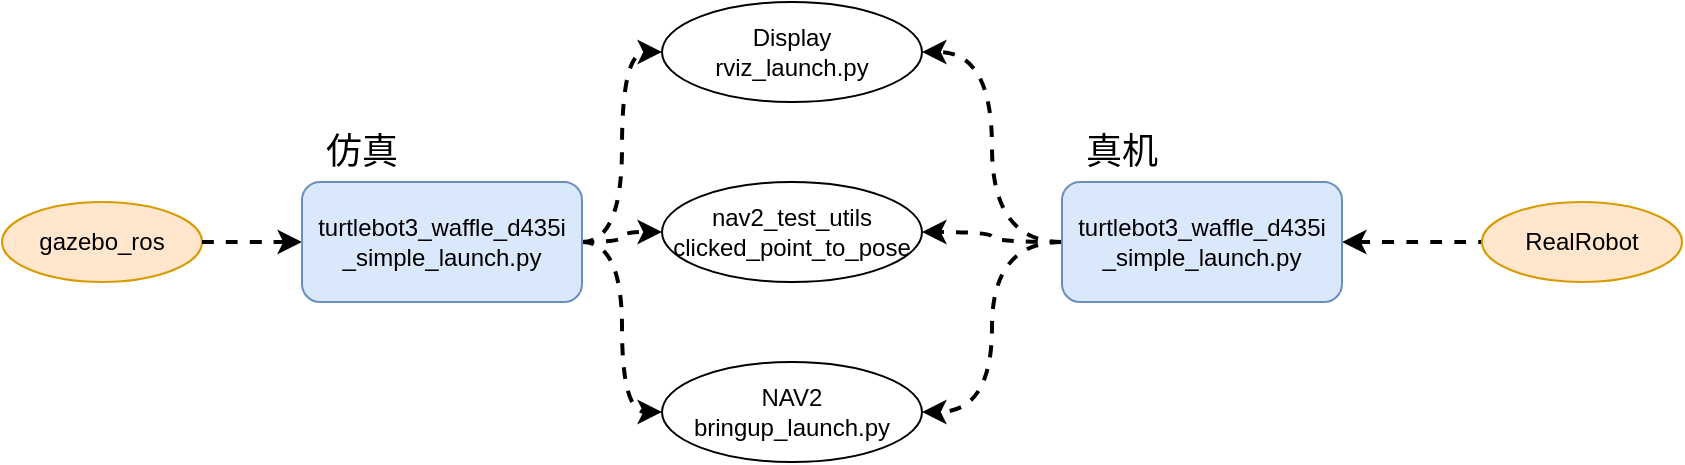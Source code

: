 <mxfile version="28.2.6">
  <diagram name="第 1 页" id="RBTDLakMsTcFVfPzg-NT">
    <mxGraphModel dx="1130" dy="637" grid="1" gridSize="10" guides="1" tooltips="1" connect="1" arrows="1" fold="1" page="1" pageScale="1" pageWidth="827" pageHeight="1169" math="0" shadow="0">
      <root>
        <mxCell id="0" />
        <mxCell id="1" parent="0" />
        <mxCell id="eeXThbEoa6EUHzhbDJ3H-1" value="NAV2&lt;br&gt;bringup_launch.py" style="ellipse;whiteSpace=wrap;html=1;" parent="1" vertex="1">
          <mxGeometry x="360" y="190" width="130" height="50" as="geometry" />
        </mxCell>
        <mxCell id="L1FFWz3AhNdYmzXnrGuF-2" value="Display&lt;br&gt;rviz_launch.py" style="ellipse;whiteSpace=wrap;html=1;" vertex="1" parent="1">
          <mxGeometry x="360" y="10" width="130" height="50" as="geometry" />
        </mxCell>
        <mxCell id="L1FFWz3AhNdYmzXnrGuF-3" value="gazebo_ros" style="ellipse;whiteSpace=wrap;html=1;fillColor=#ffe6cc;strokeColor=#d79b00;" vertex="1" parent="1">
          <mxGeometry x="30" y="110" width="100" height="40" as="geometry" />
        </mxCell>
        <mxCell id="L1FFWz3AhNdYmzXnrGuF-4" value="nav2_test_utils&lt;br&gt;clicked_point_to_pose" style="ellipse;whiteSpace=wrap;html=1;" vertex="1" parent="1">
          <mxGeometry x="360" y="100" width="130" height="50" as="geometry" />
        </mxCell>
        <mxCell id="L1FFWz3AhNdYmzXnrGuF-8" style="edgeStyle=orthogonalEdgeStyle;curved=1;rounded=0;orthogonalLoop=1;jettySize=auto;html=1;exitX=0;exitY=0.5;exitDx=0;exitDy=0;entryX=1;entryY=0.5;entryDx=0;entryDy=0;strokeWidth=2;dashed=1;endArrow=none;endFill=0;startArrow=classic;startFill=1;" edge="1" parent="1" source="L1FFWz3AhNdYmzXnrGuF-6" target="L1FFWz3AhNdYmzXnrGuF-3">
          <mxGeometry relative="1" as="geometry" />
        </mxCell>
        <mxCell id="L1FFWz3AhNdYmzXnrGuF-9" style="edgeStyle=orthogonalEdgeStyle;curved=1;rounded=0;orthogonalLoop=1;jettySize=auto;html=1;exitX=1;exitY=0.5;exitDx=0;exitDy=0;entryX=0;entryY=0.5;entryDx=0;entryDy=0;strokeWidth=2;dashed=1;" edge="1" parent="1" source="L1FFWz3AhNdYmzXnrGuF-6" target="L1FFWz3AhNdYmzXnrGuF-2">
          <mxGeometry relative="1" as="geometry" />
        </mxCell>
        <mxCell id="L1FFWz3AhNdYmzXnrGuF-10" style="edgeStyle=orthogonalEdgeStyle;curved=1;rounded=0;orthogonalLoop=1;jettySize=auto;html=1;exitX=1;exitY=0.5;exitDx=0;exitDy=0;entryX=0;entryY=0.5;entryDx=0;entryDy=0;strokeWidth=2;dashed=1;" edge="1" parent="1" source="L1FFWz3AhNdYmzXnrGuF-6" target="L1FFWz3AhNdYmzXnrGuF-4">
          <mxGeometry relative="1" as="geometry" />
        </mxCell>
        <mxCell id="L1FFWz3AhNdYmzXnrGuF-11" style="edgeStyle=orthogonalEdgeStyle;curved=1;rounded=0;orthogonalLoop=1;jettySize=auto;html=1;exitX=1;exitY=0.5;exitDx=0;exitDy=0;entryX=0;entryY=0.5;entryDx=0;entryDy=0;strokeWidth=2;dashed=1;" edge="1" parent="1" source="L1FFWz3AhNdYmzXnrGuF-6" target="eeXThbEoa6EUHzhbDJ3H-1">
          <mxGeometry relative="1" as="geometry" />
        </mxCell>
        <mxCell id="L1FFWz3AhNdYmzXnrGuF-6" value="turtlebot3_waffle_d435i&lt;br&gt;_simple_launch.py" style="rounded=1;whiteSpace=wrap;html=1;fillColor=#dae8fc;strokeColor=#6c8ebf;" vertex="1" parent="1">
          <mxGeometry x="180" y="100" width="140" height="60" as="geometry" />
        </mxCell>
        <mxCell id="L1FFWz3AhNdYmzXnrGuF-13" style="edgeStyle=orthogonalEdgeStyle;curved=1;rounded=0;orthogonalLoop=1;jettySize=auto;html=1;exitX=0;exitY=0.5;exitDx=0;exitDy=0;entryX=1;entryY=0.5;entryDx=0;entryDy=0;strokeWidth=2;dashed=1;" edge="1" parent="1" source="L1FFWz3AhNdYmzXnrGuF-12" target="eeXThbEoa6EUHzhbDJ3H-1">
          <mxGeometry relative="1" as="geometry" />
        </mxCell>
        <mxCell id="L1FFWz3AhNdYmzXnrGuF-15" style="edgeStyle=orthogonalEdgeStyle;curved=1;rounded=0;orthogonalLoop=1;jettySize=auto;html=1;exitX=1;exitY=0.5;exitDx=0;exitDy=0;entryX=0;entryY=0.5;entryDx=0;entryDy=0;dashed=1;strokeWidth=2;startArrow=classic;startFill=1;endArrow=none;endFill=0;" edge="1" parent="1" source="L1FFWz3AhNdYmzXnrGuF-12" target="L1FFWz3AhNdYmzXnrGuF-14">
          <mxGeometry relative="1" as="geometry" />
        </mxCell>
        <mxCell id="L1FFWz3AhNdYmzXnrGuF-16" style="edgeStyle=orthogonalEdgeStyle;curved=1;rounded=0;orthogonalLoop=1;jettySize=auto;html=1;exitX=0;exitY=0.5;exitDx=0;exitDy=0;entryX=1;entryY=0.5;entryDx=0;entryDy=0;strokeWidth=2;dashed=1;" edge="1" parent="1" source="L1FFWz3AhNdYmzXnrGuF-12" target="L1FFWz3AhNdYmzXnrGuF-4">
          <mxGeometry relative="1" as="geometry" />
        </mxCell>
        <mxCell id="L1FFWz3AhNdYmzXnrGuF-17" style="edgeStyle=orthogonalEdgeStyle;curved=1;rounded=0;orthogonalLoop=1;jettySize=auto;html=1;exitX=0;exitY=0.5;exitDx=0;exitDy=0;entryX=1;entryY=0.5;entryDx=0;entryDy=0;strokeWidth=2;dashed=1;" edge="1" parent="1" source="L1FFWz3AhNdYmzXnrGuF-12" target="L1FFWz3AhNdYmzXnrGuF-2">
          <mxGeometry relative="1" as="geometry" />
        </mxCell>
        <mxCell id="L1FFWz3AhNdYmzXnrGuF-12" value="turtlebot3_waffle_d435i&lt;br&gt;_simple_launch.py" style="rounded=1;whiteSpace=wrap;html=1;fillColor=#dae8fc;strokeColor=#6c8ebf;" vertex="1" parent="1">
          <mxGeometry x="560" y="100" width="140" height="60" as="geometry" />
        </mxCell>
        <mxCell id="L1FFWz3AhNdYmzXnrGuF-14" value="RealRobot" style="ellipse;whiteSpace=wrap;html=1;fillColor=#ffe6cc;strokeColor=#d79b00;" vertex="1" parent="1">
          <mxGeometry x="770" y="110" width="100" height="40" as="geometry" />
        </mxCell>
        <mxCell id="L1FFWz3AhNdYmzXnrGuF-18" value="仿真" style="text;html=1;whiteSpace=wrap;strokeColor=none;fillColor=none;align=center;verticalAlign=middle;rounded=0;fontSize=18;" vertex="1" parent="1">
          <mxGeometry x="180" y="70" width="60" height="30" as="geometry" />
        </mxCell>
        <mxCell id="L1FFWz3AhNdYmzXnrGuF-19" value="真机" style="text;html=1;whiteSpace=wrap;strokeColor=none;fillColor=none;align=center;verticalAlign=middle;rounded=0;fontSize=18;" vertex="1" parent="1">
          <mxGeometry x="560" y="70" width="60" height="30" as="geometry" />
        </mxCell>
      </root>
    </mxGraphModel>
  </diagram>
</mxfile>
